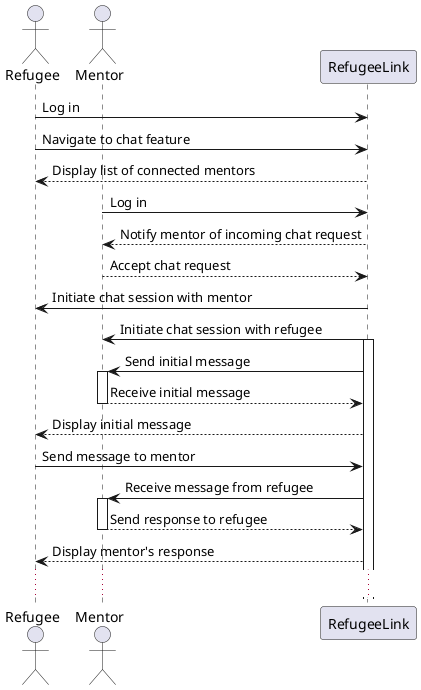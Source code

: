 @startuml

actor Refugee
actor Mentor

Refugee -> RefugeeLink: Log in
Refugee -> RefugeeLink: Navigate to chat feature
RefugeeLink --> Refugee: Display list of connected mentors

Mentor -> RefugeeLink: Log in
RefugeeLink --> Mentor: Notify mentor of incoming chat request
Mentor --> RefugeeLink: Accept chat request

RefugeeLink -> Refugee: Initiate chat session with mentor
RefugeeLink -> Mentor: Initiate chat session with refugee

activate RefugeeLink
RefugeeLink -> Mentor: Send initial message
activate Mentor
Mentor --> RefugeeLink: Receive initial message
deactivate Mentor
RefugeeLink --> Refugee: Display initial message
Refugee -> RefugeeLink: Send message to mentor
RefugeeLink -> Mentor: Receive message from refugee
activate Mentor
Mentor --> RefugeeLink: Send response to refugee
deactivate Mentor
RefugeeLink --> Refugee: Display mentor's response

...

@enduml
